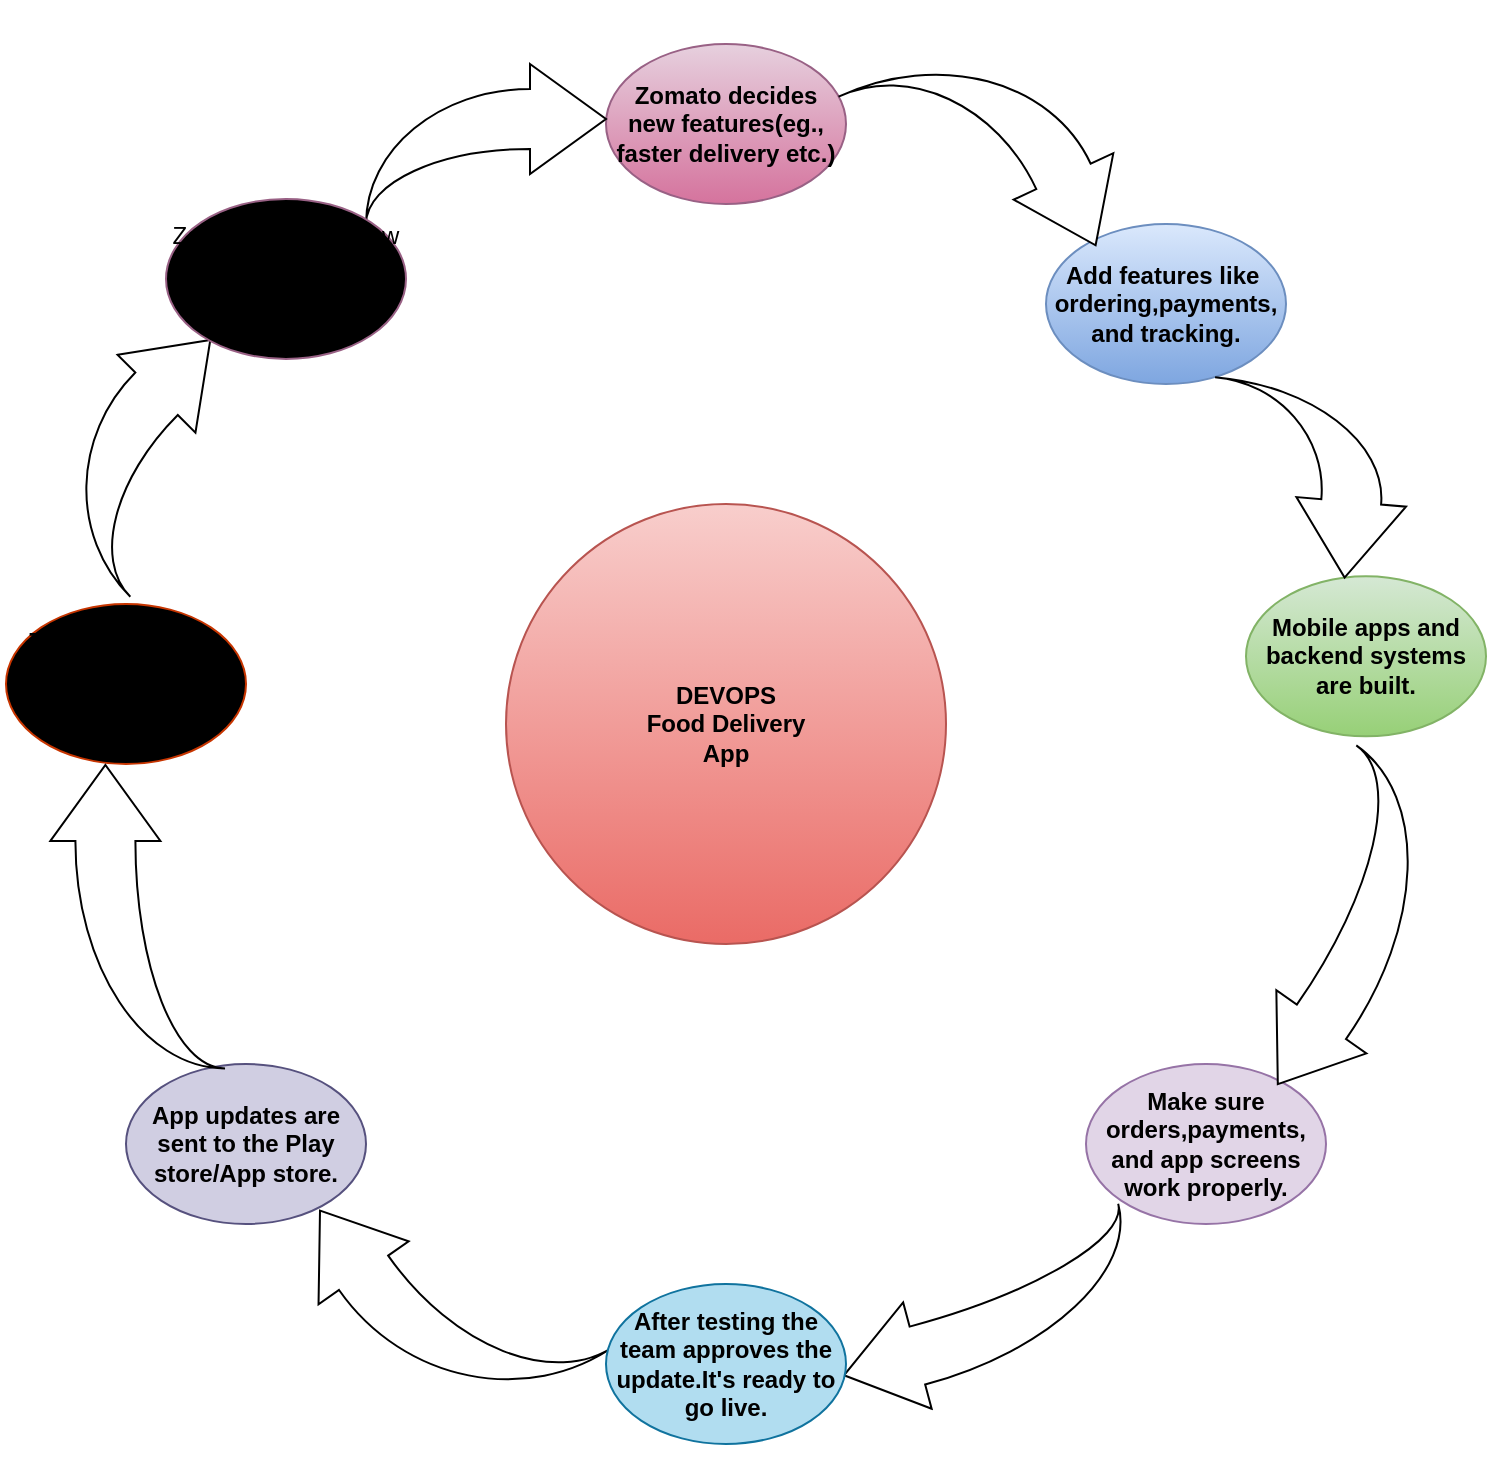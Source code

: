 <mxfile version="28.0.7">
  <diagram name="Page-1" id="Lc6mEnOVUMmQYY2qxB1S">
    <mxGraphModel dx="1489" dy="1903" grid="1" gridSize="10" guides="1" tooltips="1" connect="1" arrows="1" fold="1" page="1" pageScale="1" pageWidth="850" pageHeight="1100" math="0" shadow="0">
      <root>
        <mxCell id="0" />
        <mxCell id="1" parent="0" />
        <mxCell id="5F1Drccyh9J4VM4AhEJ2-45" value="&lt;b&gt;Zomato decides&lt;/b&gt;&lt;div&gt;&lt;b&gt;new features(eg.,&lt;/b&gt;&lt;/div&gt;&lt;div&gt;&lt;b&gt;faster delivery etc.)&lt;/b&gt;&lt;/div&gt;" style="ellipse;whiteSpace=wrap;html=1;fillColor=#e6d0de;gradientColor=#d5739d;strokeColor=#996185;" vertex="1" parent="1">
          <mxGeometry x="320" y="-10" width="120" height="80" as="geometry" />
        </mxCell>
        <mxCell id="5F1Drccyh9J4VM4AhEJ2-46" value="&lt;b&gt;Add features like&amp;nbsp;&lt;/b&gt;&lt;div&gt;&lt;b&gt;ordering,payments,&lt;/b&gt;&lt;/div&gt;&lt;div&gt;&lt;b&gt;and tracking.&lt;/b&gt;&lt;/div&gt;" style="ellipse;whiteSpace=wrap;html=1;fillColor=#dae8fc;gradientColor=#7ea6e0;strokeColor=#6c8ebf;" vertex="1" parent="1">
          <mxGeometry x="540" y="80" width="120" height="80" as="geometry" />
        </mxCell>
        <mxCell id="5F1Drccyh9J4VM4AhEJ2-49" value="Mobile apps and backend systems are built." style="ellipse;whiteSpace=wrap;html=1;fillColor=#d5e8d4;gradientColor=#97d077;strokeColor=#82b366;fontStyle=1" vertex="1" parent="1">
          <mxGeometry x="640" y="256.16" width="120" height="80" as="geometry" />
        </mxCell>
        <mxCell id="5F1Drccyh9J4VM4AhEJ2-50" value="&lt;b&gt;Zomato monitors app and servers.Fix any issues like app crashes etc..&lt;/b&gt;" style="ellipse;whiteSpace=wrap;html=1;fillColor=#fa6800;fontColor=#000000;strokeColor=#C73500;gradientColor=light-dark(#000000,#FF6666);gradientDirection=north;" vertex="1" parent="1">
          <mxGeometry x="20" y="270" width="120" height="80" as="geometry" />
        </mxCell>
        <mxCell id="5F1Drccyh9J4VM4AhEJ2-51" value="Make sure orders,payments, and app screens work properly." style="ellipse;whiteSpace=wrap;html=1;fillColor=#e1d5e7;strokeColor=#9673a6;fontStyle=1" vertex="1" parent="1">
          <mxGeometry x="560" y="500" width="120" height="80" as="geometry" />
        </mxCell>
        <mxCell id="5F1Drccyh9J4VM4AhEJ2-53" value="&lt;b&gt;App updates are sent to the Play store/App store.&lt;/b&gt;" style="ellipse;whiteSpace=wrap;html=1;fillColor=#d0cee2;strokeColor=#56517e;fontStyle=0" vertex="1" parent="1">
          <mxGeometry x="80" y="500" width="120" height="80" as="geometry" />
        </mxCell>
        <mxCell id="5F1Drccyh9J4VM4AhEJ2-55" value="" style="html=1;shadow=0;dashed=0;align=center;verticalAlign=middle;shape=mxgraph.arrows2.jumpInArrow;dy=15;dx=38;arrowHead=55;rotation=0;fillColor=light-dark(#FFFFFF,#CCCCFF);" vertex="1" parent="1">
          <mxGeometry x="200" width="120" height="80" as="geometry" />
        </mxCell>
        <mxCell id="5F1Drccyh9J4VM4AhEJ2-56" value="" style="html=1;shadow=0;dashed=0;align=center;verticalAlign=middle;shape=mxgraph.arrows2.jumpInArrow;dy=15;dx=38;arrowHead=55;rotation=65;fillColor=light-dark(#FFFFFF,#CCCCFF);" vertex="1" parent="1">
          <mxGeometry x="452.19" y="-8.6" width="121.64" height="112.58" as="geometry" />
        </mxCell>
        <mxCell id="5F1Drccyh9J4VM4AhEJ2-57" value="" style="html=1;shadow=0;dashed=0;align=center;verticalAlign=middle;shape=mxgraph.arrows2.jumpInArrow;dy=15;dx=38;arrowHead=55;rotation=95;fillColor=light-dark(#FFFFFF,#CCCCFF);" vertex="1" parent="1">
          <mxGeometry x="623.52" y="157.51" width="94.2" height="100.74" as="geometry" />
        </mxCell>
        <mxCell id="5F1Drccyh9J4VM4AhEJ2-59" value="" style="html=1;shadow=0;dashed=0;align=center;verticalAlign=middle;shape=mxgraph.arrows2.jumpInArrow;dy=15;dx=38;arrowHead=55;rotation=-45;fillColor=light-dark(#FFFFFF,#CCCCFF);" vertex="1" parent="1">
          <mxGeometry x="32.91" y="147.47" width="119.05" height="90" as="geometry" />
        </mxCell>
        <mxCell id="5F1Drccyh9J4VM4AhEJ2-61" value="" style="html=1;shadow=0;dashed=0;align=center;verticalAlign=middle;shape=mxgraph.arrows2.jumpInArrow;dy=15;dx=38;arrowHead=55;rotation=-90;fillColor=light-dark(#FFFFFF,#CCCCFF);" vertex="1" parent="1">
          <mxGeometry x="10" y="382.68" width="151.72" height="87.32" as="geometry" />
        </mxCell>
        <mxCell id="5F1Drccyh9J4VM4AhEJ2-62" value="" style="html=1;shadow=0;dashed=0;align=center;verticalAlign=middle;shape=mxgraph.arrows2.jumpInArrow;dy=15;dx=38;arrowHead=55;rotation=125;fillColor=light-dark(#FFFFFF,#CCCCFF);" vertex="1" parent="1">
          <mxGeometry x="606.18" y="387.03" width="161.22" height="92.48" as="geometry" />
        </mxCell>
        <mxCell id="5F1Drccyh9J4VM4AhEJ2-63" value="" style="html=1;shadow=0;dashed=0;align=center;verticalAlign=middle;shape=mxgraph.arrows2.jumpInArrow;dy=15;dx=38;arrowHead=55;rotation=-195;fillColor=light-dark(#FFFFFF,#CCCCFF);" vertex="1" parent="1">
          <mxGeometry x="433.78" y="588.56" width="154.64" height="74.9" as="geometry" />
        </mxCell>
        <mxCell id="5F1Drccyh9J4VM4AhEJ2-64" value="" style="html=1;shadow=0;dashed=0;align=center;verticalAlign=middle;shape=mxgraph.arrows2.jumpInArrow;dy=15;dx=38;arrowHead=55;rotation=-125;fillColor=light-dark(#FFFFFF,#CCCCFF);" vertex="1" parent="1">
          <mxGeometry x="169.68" y="559.83" width="140" height="110" as="geometry" />
        </mxCell>
        <mxCell id="5F1Drccyh9J4VM4AhEJ2-67" value="&lt;b&gt;DEVOPS&lt;/b&gt;&lt;div&gt;&lt;b&gt;Food Delivery&lt;/b&gt;&lt;/div&gt;&lt;div&gt;&lt;b&gt;App&lt;/b&gt;&lt;/div&gt;" style="ellipse;whiteSpace=wrap;html=1;aspect=fixed;fillColor=#f8cecc;strokeColor=#b85450;gradientColor=#ea6b66;" vertex="1" parent="1">
          <mxGeometry x="270" y="220" width="220" height="220" as="geometry" />
        </mxCell>
        <mxCell id="5F1Drccyh9J4VM4AhEJ2-68" value="&lt;b&gt;After testing the team approves the update.It&#39;s ready to go live.&lt;/b&gt;" style="ellipse;whiteSpace=wrap;html=1;fillColor=#b1ddf0;strokeColor=#10739e;" vertex="1" parent="1">
          <mxGeometry x="320" y="610" width="120" height="80" as="geometry" />
        </mxCell>
        <mxCell id="5F1Drccyh9J4VM4AhEJ2-71" value="&lt;div&gt;Zomato watches how the app performs.&lt;/div&gt;&lt;div&gt;&lt;div&gt;Uses feedback to improve.&lt;/div&gt;&lt;/div&gt;" style="ellipse;whiteSpace=wrap;html=1;fillColor=light-dark(#E6D0DE,#009999);gradientColor=#d5739d;strokeColor=#996185;" vertex="1" parent="1">
          <mxGeometry x="100" y="67.47" width="120" height="80" as="geometry" />
        </mxCell>
      </root>
    </mxGraphModel>
  </diagram>
</mxfile>
